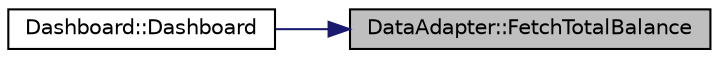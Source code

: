 digraph "DataAdapter::FetchTotalBalance"
{
 // LATEX_PDF_SIZE
  edge [fontname="Helvetica",fontsize="10",labelfontname="Helvetica",labelfontsize="10"];
  node [fontname="Helvetica",fontsize="10",shape=record];
  rankdir="RL";
  Node1 [label="DataAdapter::FetchTotalBalance",height=0.2,width=0.4,color="black", fillcolor="grey75", style="filled", fontcolor="black",tooltip="FetchTotalBalance sum up total acount balance."];
  Node1 -> Node2 [dir="back",color="midnightblue",fontsize="10",style="solid",fontname="Helvetica"];
  Node2 [label="Dashboard::Dashboard",height=0.2,width=0.4,color="black", fillcolor="white", style="filled",URL="$class_dashboard.html#a937d0e0c1b405a283f67a95eadea3e04",tooltip=" "];
}
